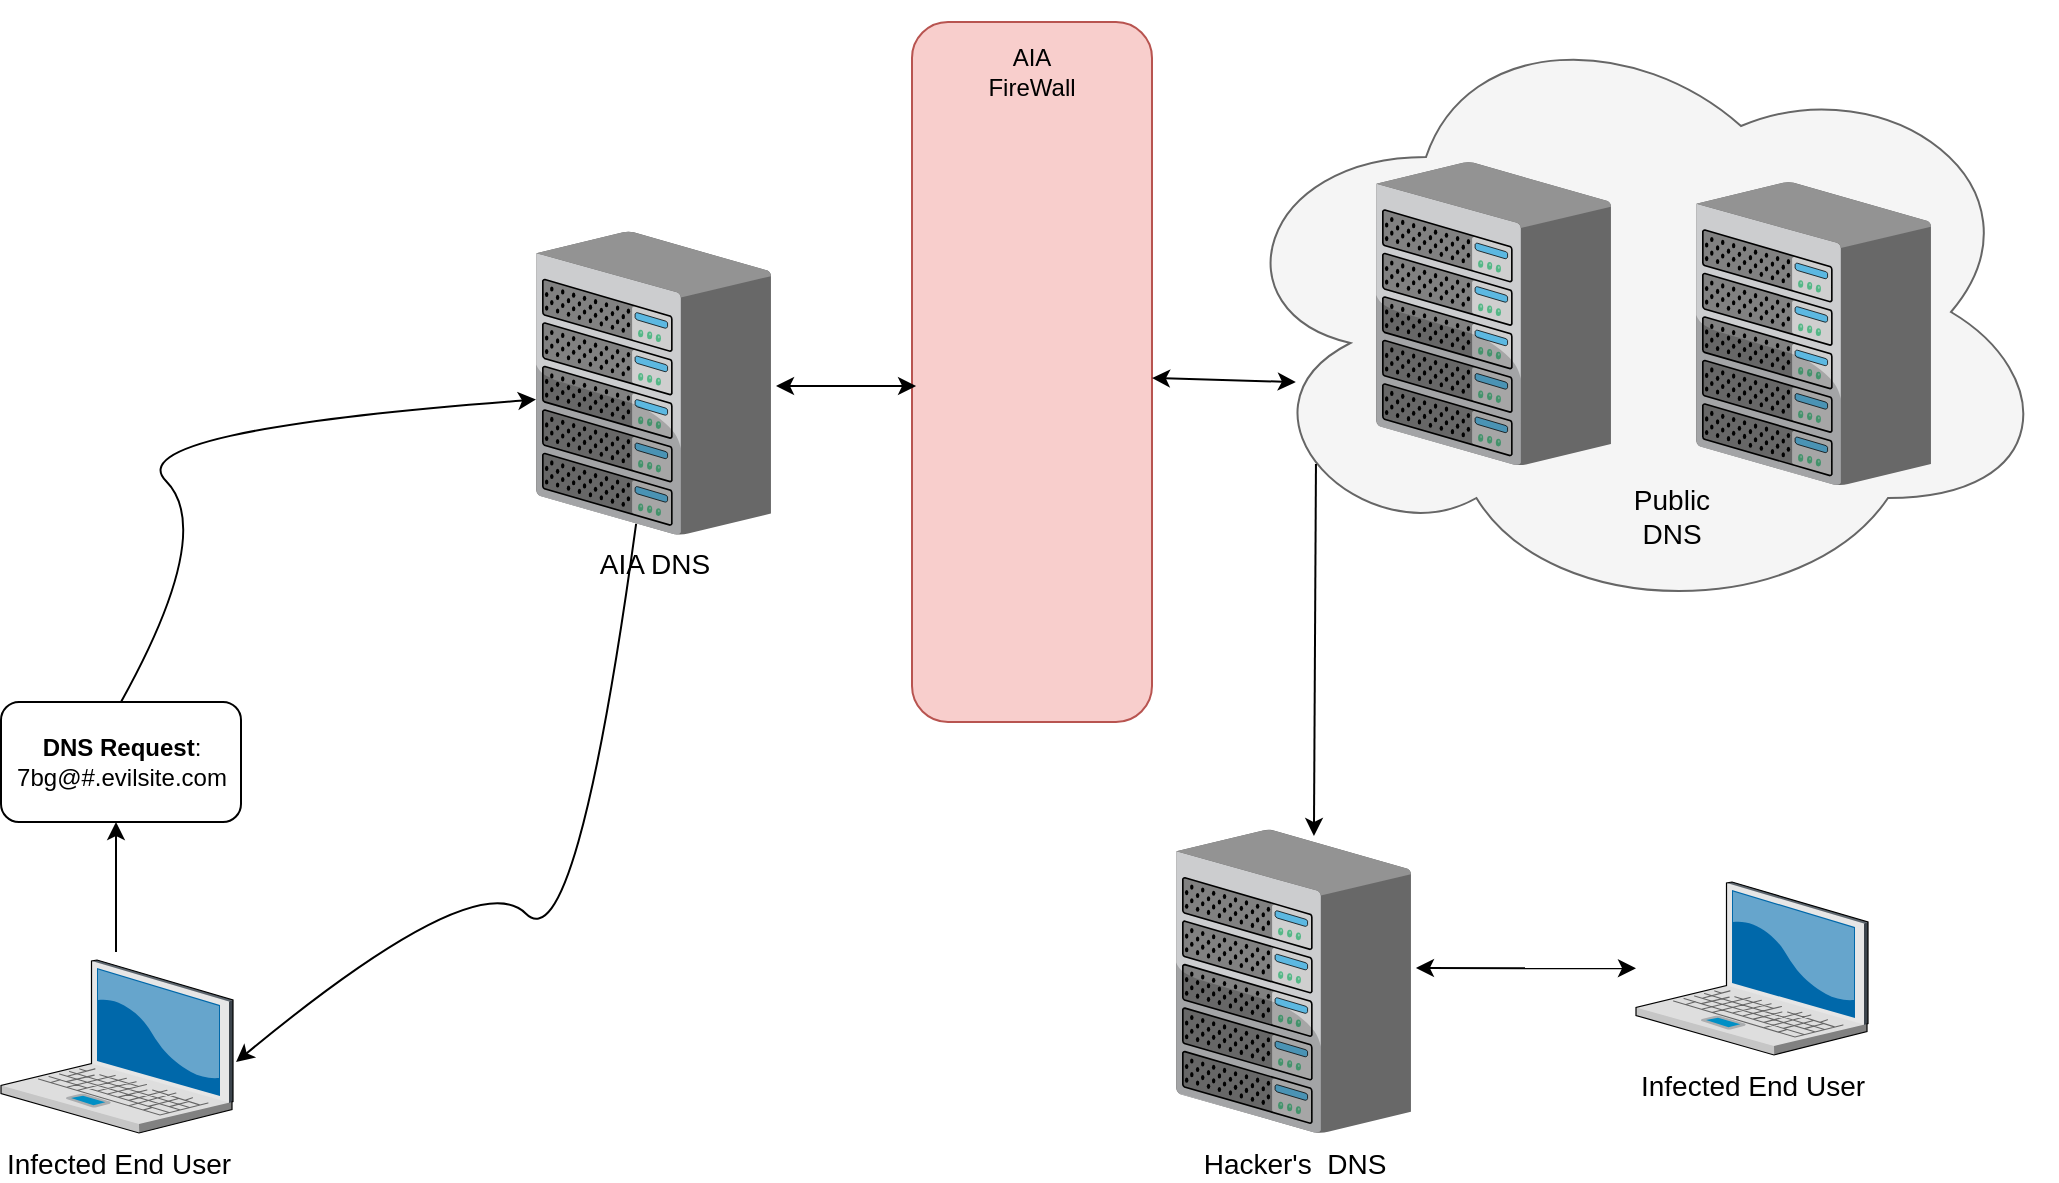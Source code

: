 <mxfile version="21.7.4" type="github">
  <diagram name="Page-1" id="e3a06f82-3646-2815-327d-82caf3d4e204">
    <mxGraphModel dx="1379" dy="830" grid="1" gridSize="10" guides="1" tooltips="1" connect="1" arrows="1" fold="1" page="1" pageScale="1.5" pageWidth="1169" pageHeight="826" background="none" math="0" shadow="0">
      <root>
        <mxCell id="0" style=";html=1;" />
        <mxCell id="1" style=";html=1;" parent="0" />
        <mxCell id="6a7d8f32e03d9370-2" value="Infected End User" style="verticalLabelPosition=bottom;aspect=fixed;html=1;verticalAlign=top;strokeColor=none;shape=mxgraph.citrix.laptop_2;fillColor=#66B2FF;gradientColor=#0066CC;fontSize=14;" parent="1" vertex="1">
          <mxGeometry x="352.5" y="649" width="116" height="86.5" as="geometry" />
        </mxCell>
        <mxCell id="6a7d8f32e03d9370-16" value="AIA DNS" style="verticalLabelPosition=bottom;aspect=fixed;html=1;verticalAlign=top;strokeColor=none;shape=mxgraph.citrix.chassis;fillColor=#66B2FF;gradientColor=#0066CC;fontSize=14;" parent="1" vertex="1">
          <mxGeometry x="620" y="284.75" width="117.5" height="151.68" as="geometry" />
        </mxCell>
        <mxCell id="c3wLekcNgkHLhfMvlplp-3" value="" style="endArrow=classic;html=1;rounded=0;" edge="1" parent="1">
          <mxGeometry width="50" height="50" relative="1" as="geometry">
            <mxPoint x="410" y="645" as="sourcePoint" />
            <mxPoint x="410" y="580" as="targetPoint" />
          </mxGeometry>
        </mxCell>
        <mxCell id="c3wLekcNgkHLhfMvlplp-4" value="&lt;b&gt;DNS Request&lt;/b&gt;:&lt;br&gt;7bg@#.evilsite.com" style="rounded=1;whiteSpace=wrap;html=1;" vertex="1" parent="1">
          <mxGeometry x="352.5" y="520" width="120" height="60" as="geometry" />
        </mxCell>
        <mxCell id="c3wLekcNgkHLhfMvlplp-12" value="" style="curved=1;endArrow=classic;html=1;rounded=0;entryX=0;entryY=0.554;entryDx=0;entryDy=0;entryPerimeter=0;exitX=0.5;exitY=0;exitDx=0;exitDy=0;" edge="1" parent="1" source="c3wLekcNgkHLhfMvlplp-4" target="6a7d8f32e03d9370-16">
          <mxGeometry width="50" height="50" relative="1" as="geometry">
            <mxPoint x="410" y="434.5" as="sourcePoint" />
            <mxPoint x="460" y="384.5" as="targetPoint" />
            <Array as="points">
              <mxPoint x="460" y="434.5" />
              <mxPoint x="410" y="384.5" />
            </Array>
          </mxGeometry>
        </mxCell>
        <mxCell id="c3wLekcNgkHLhfMvlplp-19" value="" style="rounded=1;whiteSpace=wrap;html=1;fillColor=#f8cecc;strokeColor=#b85450;" vertex="1" parent="1">
          <mxGeometry x="808" y="180" width="120" height="350" as="geometry" />
        </mxCell>
        <mxCell id="c3wLekcNgkHLhfMvlplp-17" value="" style="shape=image;html=1;verticalAlign=top;verticalLabelPosition=bottom;labelBackgroundColor=#ffffff;imageAspect=0;aspect=fixed;image=https://cdn2.iconfinder.com/data/icons/whcompare-isometric-web-hosting-servers/50/firewall-128.png" vertex="1" parent="1">
          <mxGeometry x="800" y="230" width="128" height="128" as="geometry" />
        </mxCell>
        <mxCell id="c3wLekcNgkHLhfMvlplp-18" value="" style="shape=image;html=1;verticalAlign=top;verticalLabelPosition=bottom;labelBackgroundColor=#ffffff;imageAspect=0;aspect=fixed;image=https://cdn2.iconfinder.com/data/icons/whcompare-isometric-web-hosting-servers/50/firewall-128.png" vertex="1" parent="1">
          <mxGeometry x="800" y="390" width="128" height="128" as="geometry" />
        </mxCell>
        <mxCell id="c3wLekcNgkHLhfMvlplp-20" value="AIA FireWall" style="text;html=1;strokeColor=none;fillColor=none;align=center;verticalAlign=middle;whiteSpace=wrap;rounded=0;" vertex="1" parent="1">
          <mxGeometry x="838" y="190" width="60" height="30" as="geometry" />
        </mxCell>
        <mxCell id="c3wLekcNgkHLhfMvlplp-23" value="" style="ellipse;shape=cloud;whiteSpace=wrap;html=1;fillColor=#f5f5f5;fontColor=#333333;strokeColor=#666666;" vertex="1" parent="1">
          <mxGeometry x="960" y="170" width="420" height="310" as="geometry" />
        </mxCell>
        <mxCell id="c3wLekcNgkHLhfMvlplp-21" value="" style="verticalLabelPosition=bottom;aspect=fixed;html=1;verticalAlign=top;strokeColor=none;shape=mxgraph.citrix.chassis;fillColor=#66B2FF;gradientColor=#0066CC;fontSize=14;" vertex="1" parent="1">
          <mxGeometry x="1040" y="250" width="117.5" height="151.68" as="geometry" />
        </mxCell>
        <mxCell id="c3wLekcNgkHLhfMvlplp-22" value="" style="verticalLabelPosition=bottom;aspect=fixed;html=1;verticalAlign=top;strokeColor=none;shape=mxgraph.citrix.chassis;fillColor=#66B2FF;gradientColor=#0066CC;fontSize=14;" vertex="1" parent="1">
          <mxGeometry x="1200" y="260" width="117.5" height="151.68" as="geometry" />
        </mxCell>
        <mxCell id="c3wLekcNgkHLhfMvlplp-24" value="" style="endArrow=classic;html=1;rounded=0;" edge="1" parent="1">
          <mxGeometry width="50" height="50" relative="1" as="geometry">
            <mxPoint x="1020" y="480" as="sourcePoint" />
            <mxPoint x="1020" y="480" as="targetPoint" />
          </mxGeometry>
        </mxCell>
        <mxCell id="c3wLekcNgkHLhfMvlplp-27" value="&lt;font style=&quot;font-size: 14px;&quot;&gt;Public DNS&lt;/font&gt;" style="text;html=1;strokeColor=none;fillColor=none;align=center;verticalAlign=middle;whiteSpace=wrap;rounded=0;" vertex="1" parent="1">
          <mxGeometry x="1158" y="412" width="60" height="30" as="geometry" />
        </mxCell>
        <mxCell id="c3wLekcNgkHLhfMvlplp-28" value="Hacker&#39;s&amp;nbsp; DNS" style="verticalLabelPosition=bottom;aspect=fixed;html=1;verticalAlign=top;strokeColor=none;shape=mxgraph.citrix.chassis;fillColor=#66B2FF;gradientColor=#0066CC;fontSize=14;" vertex="1" parent="1">
          <mxGeometry x="940" y="583.82" width="117.5" height="151.68" as="geometry" />
        </mxCell>
        <mxCell id="c3wLekcNgkHLhfMvlplp-29" value="" style="curved=1;endArrow=classic;html=1;rounded=0;entryX=1.013;entryY=0.59;entryDx=0;entryDy=0;entryPerimeter=0;exitX=0.426;exitY=0.964;exitDx=0;exitDy=0;exitPerimeter=0;" edge="1" parent="1" source="6a7d8f32e03d9370-16" target="6a7d8f32e03d9370-2">
          <mxGeometry width="50" height="50" relative="1" as="geometry">
            <mxPoint x="590" y="650.84" as="sourcePoint" />
            <mxPoint x="640" y="600.84" as="targetPoint" />
            <Array as="points">
              <mxPoint x="640" y="650.84" />
              <mxPoint x="590" y="600.84" />
            </Array>
          </mxGeometry>
        </mxCell>
        <mxCell id="c3wLekcNgkHLhfMvlplp-31" value="" style="endArrow=classic;startArrow=classic;html=1;rounded=0;entryX=0.017;entryY=0.52;entryDx=0;entryDy=0;entryPerimeter=0;" edge="1" parent="1" target="c3wLekcNgkHLhfMvlplp-19">
          <mxGeometry width="50" height="50" relative="1" as="geometry">
            <mxPoint x="740" y="362" as="sourcePoint" />
            <mxPoint x="1020" y="470" as="targetPoint" />
          </mxGeometry>
        </mxCell>
        <mxCell id="c3wLekcNgkHLhfMvlplp-32" value="" style="endArrow=classic;startArrow=classic;html=1;rounded=0;exitX=1;exitY=1;exitDx=0;exitDy=0;entryX=0.095;entryY=0.613;entryDx=0;entryDy=0;entryPerimeter=0;" edge="1" parent="1" source="c3wLekcNgkHLhfMvlplp-17" target="c3wLekcNgkHLhfMvlplp-23">
          <mxGeometry width="50" height="50" relative="1" as="geometry">
            <mxPoint x="940" y="380" as="sourcePoint" />
            <mxPoint x="1020" y="470" as="targetPoint" />
          </mxGeometry>
        </mxCell>
        <mxCell id="c3wLekcNgkHLhfMvlplp-33" value="" style="endArrow=classic;html=1;rounded=0;entryX=0.587;entryY=0.021;entryDx=0;entryDy=0;entryPerimeter=0;exitX=0.119;exitY=0.745;exitDx=0;exitDy=0;exitPerimeter=0;" edge="1" parent="1" source="c3wLekcNgkHLhfMvlplp-23" target="c3wLekcNgkHLhfMvlplp-28">
          <mxGeometry width="50" height="50" relative="1" as="geometry">
            <mxPoint x="970" y="520" as="sourcePoint" />
            <mxPoint x="1020" y="470" as="targetPoint" />
          </mxGeometry>
        </mxCell>
        <mxCell id="c3wLekcNgkHLhfMvlplp-34" value="Infected End User" style="verticalLabelPosition=bottom;aspect=fixed;html=1;verticalAlign=top;strokeColor=none;shape=mxgraph.citrix.laptop_2;fillColor=#66B2FF;gradientColor=#0066CC;fontSize=14;" vertex="1" parent="1">
          <mxGeometry x="1170" y="610" width="116" height="86.5" as="geometry" />
        </mxCell>
        <mxCell id="c3wLekcNgkHLhfMvlplp-35" value="" style="endArrow=classic;startArrow=classic;html=1;rounded=0;exitX=1.021;exitY=0.456;exitDx=0;exitDy=0;exitPerimeter=0;" edge="1" parent="1" source="c3wLekcNgkHLhfMvlplp-28" target="c3wLekcNgkHLhfMvlplp-34">
          <mxGeometry width="50" height="50" relative="1" as="geometry">
            <mxPoint x="970" y="520" as="sourcePoint" />
            <mxPoint x="1020" y="470" as="targetPoint" />
          </mxGeometry>
        </mxCell>
      </root>
    </mxGraphModel>
  </diagram>
</mxfile>
